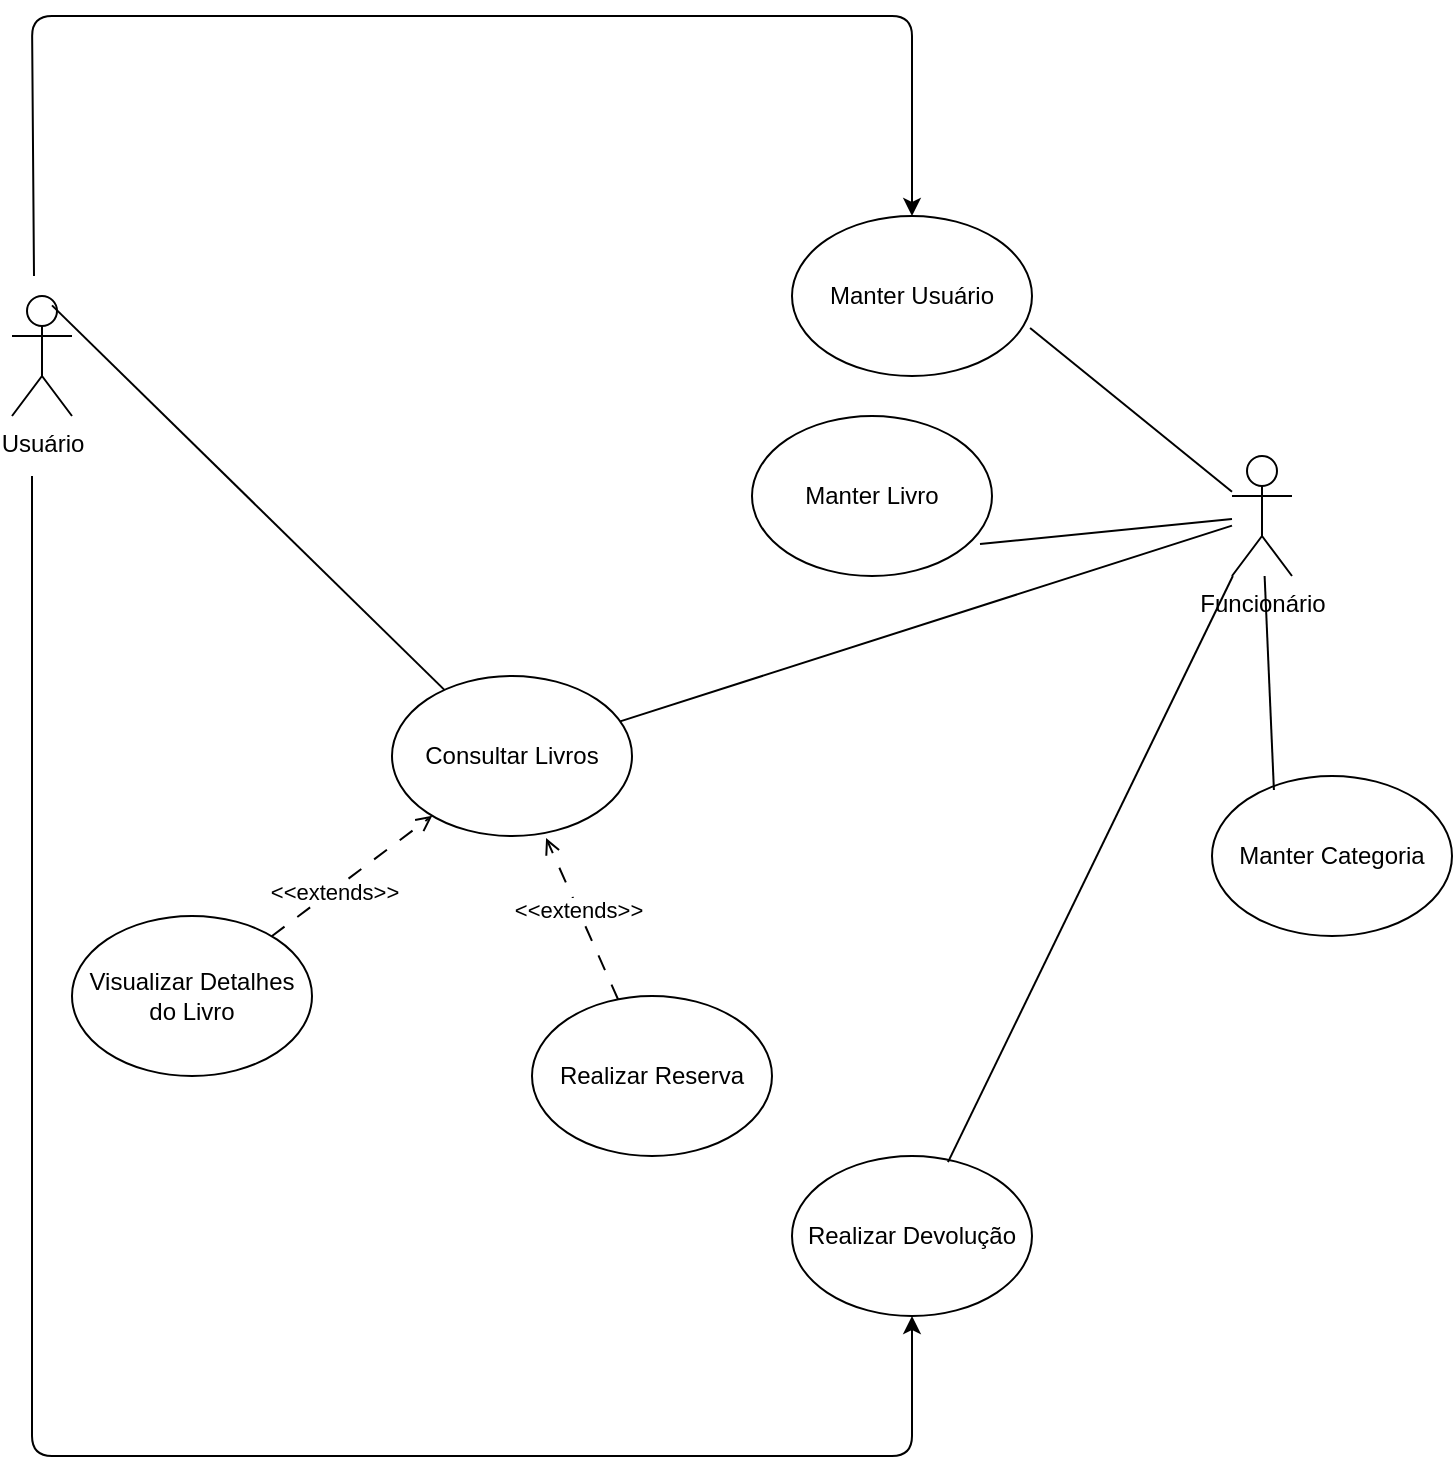<mxfile version="24.2.5" type="github">
  <diagram name="Página-1" id="rX_OChB66uoMsaLpp6ug">
    <mxGraphModel dx="1434" dy="772" grid="1" gridSize="10" guides="1" tooltips="1" connect="1" arrows="1" fold="1" page="1" pageScale="1" pageWidth="827" pageHeight="1169" math="0" shadow="0">
      <root>
        <mxCell id="0" />
        <mxCell id="1" parent="0" />
        <mxCell id="JcpWMlzMwsbFCnnu0zB2-25" style="edgeStyle=orthogonalEdgeStyle;rounded=1;orthogonalLoop=1;jettySize=auto;html=1;entryX=0.5;entryY=1;entryDx=0;entryDy=0;curved=0;" edge="1" parent="1" target="JcpWMlzMwsbFCnnu0zB2-12">
          <mxGeometry relative="1" as="geometry">
            <mxPoint x="59" y="380" as="sourcePoint" />
            <Array as="points">
              <mxPoint x="59" y="870" />
              <mxPoint x="499" y="870" />
            </Array>
          </mxGeometry>
        </mxCell>
        <mxCell id="JcpWMlzMwsbFCnnu0zB2-1" value="Usuário&lt;div&gt;&lt;br&gt;&lt;/div&gt;" style="shape=umlActor;verticalLabelPosition=bottom;verticalAlign=top;html=1;outlineConnect=0;" vertex="1" parent="1">
          <mxGeometry x="49" y="290" width="30" height="60" as="geometry" />
        </mxCell>
        <mxCell id="JcpWMlzMwsbFCnnu0zB2-21" style="rounded=0;orthogonalLoop=1;jettySize=auto;html=1;endArrow=none;endFill=0;" edge="1" parent="1" source="JcpWMlzMwsbFCnnu0zB2-2" target="JcpWMlzMwsbFCnnu0zB2-8">
          <mxGeometry relative="1" as="geometry" />
        </mxCell>
        <mxCell id="JcpWMlzMwsbFCnnu0zB2-2" value="Funcionário" style="shape=umlActor;verticalLabelPosition=bottom;verticalAlign=top;html=1;outlineConnect=0;" vertex="1" parent="1">
          <mxGeometry x="659" y="370" width="30" height="60" as="geometry" />
        </mxCell>
        <mxCell id="JcpWMlzMwsbFCnnu0zB2-6" value="Manter Usuário" style="ellipse;whiteSpace=wrap;html=1;" vertex="1" parent="1">
          <mxGeometry x="439" y="250" width="120" height="80" as="geometry" />
        </mxCell>
        <mxCell id="JcpWMlzMwsbFCnnu0zB2-7" value="Manter Livro" style="ellipse;whiteSpace=wrap;html=1;" vertex="1" parent="1">
          <mxGeometry x="419" y="350" width="120" height="80" as="geometry" />
        </mxCell>
        <mxCell id="JcpWMlzMwsbFCnnu0zB2-16" style="rounded=0;orthogonalLoop=1;jettySize=auto;html=1;endArrow=none;endFill=0;" edge="1" parent="1" source="JcpWMlzMwsbFCnnu0zB2-8">
          <mxGeometry relative="1" as="geometry">
            <mxPoint x="69" y="294.694" as="targetPoint" />
          </mxGeometry>
        </mxCell>
        <mxCell id="JcpWMlzMwsbFCnnu0zB2-8" value="Consultar Livros" style="ellipse;whiteSpace=wrap;html=1;" vertex="1" parent="1">
          <mxGeometry x="239" y="480" width="120" height="80" as="geometry" />
        </mxCell>
        <mxCell id="JcpWMlzMwsbFCnnu0zB2-19" style="rounded=0;orthogonalLoop=1;jettySize=auto;html=1;endArrow=open;endFill=0;dashed=1;dashPattern=8 8;" edge="1" parent="1" source="JcpWMlzMwsbFCnnu0zB2-9" target="JcpWMlzMwsbFCnnu0zB2-8">
          <mxGeometry relative="1" as="geometry" />
        </mxCell>
        <mxCell id="JcpWMlzMwsbFCnnu0zB2-20" value="&amp;lt;&amp;lt;extends&amp;gt;&amp;gt;" style="edgeLabel;html=1;align=center;verticalAlign=middle;resizable=0;points=[];" vertex="1" connectable="0" parent="JcpWMlzMwsbFCnnu0zB2-19">
          <mxGeometry x="-0.243" y="-1" relative="1" as="geometry">
            <mxPoint as="offset" />
          </mxGeometry>
        </mxCell>
        <mxCell id="JcpWMlzMwsbFCnnu0zB2-9" value="Visualizar Detalhes do Livro" style="ellipse;whiteSpace=wrap;html=1;" vertex="1" parent="1">
          <mxGeometry x="79" y="600" width="120" height="80" as="geometry" />
        </mxCell>
        <mxCell id="JcpWMlzMwsbFCnnu0zB2-10" value="Manter Categoria" style="ellipse;whiteSpace=wrap;html=1;" vertex="1" parent="1">
          <mxGeometry x="649" y="530" width="120" height="80" as="geometry" />
        </mxCell>
        <mxCell id="JcpWMlzMwsbFCnnu0zB2-11" value="Realizar Reserva" style="ellipse;whiteSpace=wrap;html=1;" vertex="1" parent="1">
          <mxGeometry x="309" y="640" width="120" height="80" as="geometry" />
        </mxCell>
        <mxCell id="JcpWMlzMwsbFCnnu0zB2-12" value="Realizar Devolução" style="ellipse;whiteSpace=wrap;html=1;" vertex="1" parent="1">
          <mxGeometry x="439" y="720" width="120" height="80" as="geometry" />
        </mxCell>
        <mxCell id="JcpWMlzMwsbFCnnu0zB2-13" style="rounded=0;orthogonalLoop=1;jettySize=auto;html=1;entryX=0.992;entryY=0.7;entryDx=0;entryDy=0;entryPerimeter=0;endArrow=none;endFill=0;" edge="1" parent="1" source="JcpWMlzMwsbFCnnu0zB2-2" target="JcpWMlzMwsbFCnnu0zB2-6">
          <mxGeometry relative="1" as="geometry" />
        </mxCell>
        <mxCell id="JcpWMlzMwsbFCnnu0zB2-14" style="rounded=0;orthogonalLoop=1;jettySize=auto;html=1;entryX=0.95;entryY=0.8;entryDx=0;entryDy=0;entryPerimeter=0;endArrow=none;endFill=0;" edge="1" parent="1" source="JcpWMlzMwsbFCnnu0zB2-2" target="JcpWMlzMwsbFCnnu0zB2-7">
          <mxGeometry relative="1" as="geometry" />
        </mxCell>
        <mxCell id="JcpWMlzMwsbFCnnu0zB2-15" style="rounded=1;orthogonalLoop=1;jettySize=auto;html=1;entryX=0.5;entryY=0;entryDx=0;entryDy=0;curved=0;" edge="1" parent="1" target="JcpWMlzMwsbFCnnu0zB2-6">
          <mxGeometry relative="1" as="geometry">
            <mxPoint x="60" y="280" as="sourcePoint" />
            <Array as="points">
              <mxPoint x="59" y="150" />
              <mxPoint x="259" y="150" />
              <mxPoint x="499" y="150" />
            </Array>
          </mxGeometry>
        </mxCell>
        <mxCell id="JcpWMlzMwsbFCnnu0zB2-18" style="rounded=0;orthogonalLoop=1;jettySize=auto;html=1;entryX=0.258;entryY=0.088;entryDx=0;entryDy=0;entryPerimeter=0;endArrow=none;endFill=0;" edge="1" parent="1" source="JcpWMlzMwsbFCnnu0zB2-2" target="JcpWMlzMwsbFCnnu0zB2-10">
          <mxGeometry relative="1" as="geometry" />
        </mxCell>
        <mxCell id="JcpWMlzMwsbFCnnu0zB2-22" style="rounded=0;orthogonalLoop=1;jettySize=auto;html=1;entryX=0.642;entryY=1.013;entryDx=0;entryDy=0;entryPerimeter=0;endArrow=open;endFill=0;dashed=1;dashPattern=8 8;" edge="1" parent="1" source="JcpWMlzMwsbFCnnu0zB2-11" target="JcpWMlzMwsbFCnnu0zB2-8">
          <mxGeometry relative="1" as="geometry" />
        </mxCell>
        <mxCell id="JcpWMlzMwsbFCnnu0zB2-23" value="&amp;lt;&amp;lt;extends&amp;gt;&amp;gt;" style="edgeLabel;html=1;align=center;verticalAlign=middle;resizable=0;points=[];" vertex="1" connectable="0" parent="JcpWMlzMwsbFCnnu0zB2-22">
          <mxGeometry x="0.114" relative="1" as="geometry">
            <mxPoint as="offset" />
          </mxGeometry>
        </mxCell>
        <mxCell id="JcpWMlzMwsbFCnnu0zB2-24" style="rounded=0;orthogonalLoop=1;jettySize=auto;html=1;entryX=0.65;entryY=0.038;entryDx=0;entryDy=0;entryPerimeter=0;endArrow=none;endFill=0;" edge="1" parent="1" source="JcpWMlzMwsbFCnnu0zB2-2" target="JcpWMlzMwsbFCnnu0zB2-12">
          <mxGeometry relative="1" as="geometry" />
        </mxCell>
      </root>
    </mxGraphModel>
  </diagram>
</mxfile>

